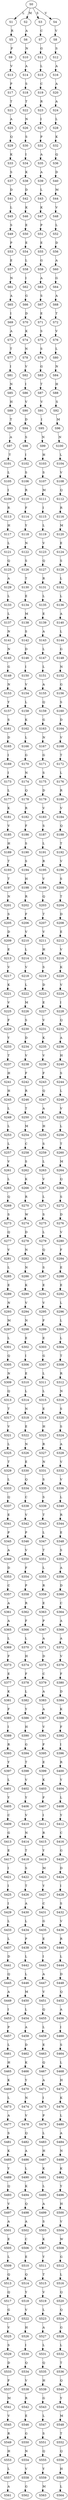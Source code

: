 strict digraph  {
	S0 -> S1 [ label = L ];
	S0 -> S2 [ label = M ];
	S0 -> S3 [ label = S ];
	S0 -> S4 [ label = V ];
	S1 -> S5 [ label = R ];
	S2 -> S6 [ label = A ];
	S3 -> S7 [ label = C ];
	S4 -> S8 [ label = V ];
	S5 -> S9 [ label = F ];
	S6 -> S10 [ label = N ];
	S7 -> S11 [ label = G ];
	S8 -> S12 [ label = S ];
	S9 -> S13 [ label = V ];
	S10 -> S14 [ label = A ];
	S11 -> S15 [ label = L ];
	S12 -> S16 [ label = A ];
	S13 -> S17 [ label = P ];
	S14 -> S18 [ label = S ];
	S15 -> S19 [ label = C ];
	S16 -> S20 [ label = A ];
	S17 -> S21 [ label = T ];
	S18 -> S22 [ label = T ];
	S19 -> S23 [ label = R ];
	S20 -> S24 [ label = A ];
	S21 -> S25 [ label = A ];
	S22 -> S26 [ label = N ];
	S23 -> S27 [ label = I ];
	S24 -> S28 [ label = L ];
	S25 -> S29 [ label = Q ];
	S26 -> S30 [ label = S ];
	S27 -> S31 [ label = P ];
	S28 -> S32 [ label = K ];
	S29 -> S33 [ label = K ];
	S30 -> S34 [ label = I ];
	S31 -> S35 [ label = A ];
	S32 -> S36 [ label = Q ];
	S33 -> S37 [ label = S ];
	S34 -> S38 [ label = K ];
	S35 -> S39 [ label = A ];
	S36 -> S40 [ label = D ];
	S37 -> S41 [ label = D ];
	S38 -> S42 [ label = D ];
	S39 -> S43 [ label = L ];
	S40 -> S44 [ label = M ];
	S41 -> S45 [ label = L ];
	S42 -> S46 [ label = K ];
	S43 -> S47 [ label = K ];
	S44 -> S48 [ label = V ];
	S45 -> S49 [ label = S ];
	S46 -> S50 [ label = E ];
	S47 -> S51 [ label = P ];
	S48 -> S52 [ label = L ];
	S49 -> S53 [ label = P ];
	S50 -> S54 [ label = E ];
	S51 -> S55 [ label = E ];
	S52 -> S56 [ label = D ];
	S53 -> S57 [ label = E ];
	S54 -> S58 [ label = L ];
	S55 -> S59 [ label = G ];
	S56 -> S60 [ label = A ];
	S57 -> S61 [ label = N ];
	S58 -> S62 [ label = I ];
	S59 -> S63 [ label = A ];
	S60 -> S64 [ label = G ];
	S61 -> S65 [ label = A ];
	S62 -> S66 [ label = G ];
	S63 -> S67 [ label = S ];
	S64 -> S68 [ label = A ];
	S65 -> S69 [ label = I ];
	S66 -> S70 [ label = D ];
	S67 -> S71 [ label = E ];
	S68 -> S72 [ label = T ];
	S69 -> S73 [ label = A ];
	S70 -> S74 [ label = K ];
	S71 -> S75 [ label = S ];
	S72 -> S76 [ label = V ];
	S73 -> S77 [ label = T ];
	S74 -> S78 [ label = N ];
	S75 -> S79 [ label = S ];
	S76 -> S80 [ label = L ];
	S77 -> S81 [ label = I ];
	S78 -> S82 [ label = V ];
	S79 -> S83 [ label = G ];
	S80 -> S84 [ label = N ];
	S81 -> S85 [ label = N ];
	S82 -> S86 [ label = I ];
	S83 -> S87 [ label = T ];
	S84 -> S88 [ label = H ];
	S85 -> S89 [ label = H ];
	S86 -> S90 [ label = V ];
	S87 -> S91 [ label = V ];
	S88 -> S92 [ label = S ];
	S89 -> S93 [ label = T ];
	S90 -> S94 [ label = D ];
	S91 -> S95 [ label = I ];
	S92 -> S96 [ label = M ];
	S93 -> S97 [ label = A ];
	S94 -> S98 [ label = S ];
	S95 -> S99 [ label = N ];
	S96 -> S100 [ label = N ];
	S97 -> S101 [ label = T ];
	S98 -> S102 [ label = I ];
	S99 -> S103 [ label = H ];
	S100 -> S104 [ label = L ];
	S101 -> S105 [ label = L ];
	S102 -> S106 [ label = S ];
	S103 -> S107 [ label = S ];
	S104 -> S108 [ label = V ];
	S105 -> S109 [ label = I ];
	S106 -> S110 [ label = R ];
	S107 -> S111 [ label = M ];
	S108 -> S112 [ label = Q ];
	S109 -> S113 [ label = R ];
	S110 -> S114 [ label = F ];
	S111 -> S115 [ label = I ];
	S112 -> S116 [ label = R ];
	S113 -> S117 [ label = H ];
	S114 -> S118 [ label = Y ];
	S115 -> S119 [ label = L ];
	S116 -> S120 [ label = M ];
	S117 -> S121 [ label = L ];
	S118 -> S122 [ label = N ];
	S119 -> S123 [ label = V ];
	S120 -> S124 [ label = E ];
	S121 -> S125 [ label = Q ];
	S122 -> S126 [ label = S ];
	S123 -> S127 [ label = Q ];
	S124 -> S128 [ label = S ];
	S125 -> S129 [ label = A ];
	S126 -> S130 [ label = T ];
	S127 -> S131 [ label = R ];
	S128 -> S132 [ label = L ];
	S129 -> S133 [ label = L ];
	S130 -> S134 [ label = E ];
	S131 -> S135 [ label = L ];
	S132 -> S136 [ label = L ];
	S133 -> S137 [ label = L ];
	S134 -> S138 [ label = M ];
	S135 -> S139 [ label = E ];
	S136 -> S140 [ label = A ];
	S137 -> S141 [ label = N ];
	S138 -> S142 [ label = S ];
	S139 -> S143 [ label = A ];
	S140 -> S144 [ label = L ];
	S141 -> S145 [ label = N ];
	S142 -> S146 [ label = D ];
	S143 -> S147 [ label = L ];
	S144 -> S148 [ label = G ];
	S145 -> S149 [ label = G ];
	S146 -> S150 [ label = I ];
	S147 -> S151 [ label = L ];
	S148 -> S152 [ label = N ];
	S149 -> S153 [ label = N ];
	S150 -> S154 [ label = V ];
	S151 -> S155 [ label = A ];
	S152 -> S156 [ label = G ];
	S153 -> S157 [ label = Y ];
	S154 -> S158 [ label = L ];
	S155 -> S159 [ label = Q ];
	S156 -> S160 [ label = S ];
	S157 -> S161 [ label = S ];
	S158 -> S162 [ label = K ];
	S159 -> S163 [ label = G ];
	S160 -> S164 [ label = D ];
	S161 -> S165 [ label = D ];
	S162 -> S166 [ label = L ];
	S163 -> S167 [ label = N ];
	S164 -> S168 [ label = V ];
	S165 -> S169 [ label = I ];
	S166 -> S170 [ label = G ];
	S167 -> S171 [ label = G ];
	S168 -> S172 [ label = T ];
	S169 -> S173 [ label = I ];
	S170 -> S174 [ label = N ];
	S171 -> S175 [ label = S ];
	S172 -> S176 [ label = L ];
	S173 -> S177 [ label = L ];
	S174 -> S178 [ label = Q ];
	S175 -> S179 [ label = D ];
	S176 -> S180 [ label = R ];
	S177 -> S181 [ label = K ];
	S178 -> S182 [ label = R ];
	S179 -> S183 [ label = V ];
	S180 -> S184 [ label = V ];
	S181 -> S185 [ label = V ];
	S182 -> S186 [ label = F ];
	S183 -> S187 [ label = S ];
	S184 -> S188 [ label = Q ];
	S185 -> S189 [ label = H ];
	S186 -> S190 [ label = S ];
	S187 -> S191 [ label = L ];
	S188 -> S192 [ label = T ];
	S189 -> S193 [ label = T ];
	S190 -> S194 [ label = S ];
	S191 -> S195 [ label = R ];
	S192 -> S196 [ label = V ];
	S193 -> S197 [ label = T ];
	S194 -> S198 [ label = H ];
	S195 -> S199 [ label = V ];
	S196 -> S200 [ label = S ];
	S197 -> S201 [ label = N ];
	S198 -> S202 [ label = R ];
	S199 -> S203 [ label = Q ];
	S200 -> S204 [ label = T ];
	S201 -> S205 [ label = S ];
	S202 -> S206 [ label = F ];
	S203 -> S207 [ label = T ];
	S204 -> S208 [ label = D ];
	S205 -> S209 [ label = D ];
	S206 -> S210 [ label = V ];
	S207 -> S211 [ label = V ];
	S208 -> S212 [ label = E ];
	S209 -> S213 [ label = E ];
	S210 -> S214 [ label = L ];
	S211 -> S215 [ label = H ];
	S212 -> S216 [ label = V ];
	S213 -> S217 [ label = V ];
	S214 -> S218 [ label = V ];
	S215 -> S219 [ label = S ];
	S216 -> S220 [ label = K ];
	S217 -> S221 [ label = K ];
	S218 -> S222 [ label = L ];
	S219 -> S223 [ label = D ];
	S220 -> S224 [ label = V ];
	S221 -> S225 [ label = V ];
	S222 -> S226 [ label = M ];
	S223 -> S227 [ label = E ];
	S224 -> S228 [ label = I ];
	S225 -> S229 [ label = F ];
	S226 -> S230 [ label = S ];
	S227 -> S231 [ label = V ];
	S228 -> S232 [ label = Q ];
	S229 -> S233 [ label = Y ];
	S230 -> S234 [ label = D ];
	S231 -> S235 [ label = K ];
	S232 -> S236 [ label = A ];
	S233 -> S237 [ label = T ];
	S234 -> S238 [ label = V ];
	S235 -> S239 [ label = V ];
	S236 -> S240 [ label = H ];
	S237 -> S241 [ label = H ];
	S238 -> S242 [ label = F ];
	S239 -> S243 [ label = F ];
	S240 -> S244 [ label = S ];
	S241 -> S245 [ label = H ];
	S242 -> S246 [ label = R ];
	S243 -> S247 [ label = Q ];
	S244 -> S248 [ label = L ];
	S245 -> S249 [ label = L ];
	S246 -> S250 [ label = T ];
	S247 -> S251 [ label = A ];
	S248 -> S252 [ label = V ];
	S249 -> S253 [ label = L ];
	S250 -> S254 [ label = M ];
	S251 -> S255 [ label = H ];
	S252 -> S256 [ label = L ];
	S253 -> S257 [ label = L ];
	S254 -> S258 [ label = C ];
	S255 -> S259 [ label = S ];
	S256 -> S260 [ label = T ];
	S257 -> S261 [ label = V ];
	S258 -> S262 [ label = S ];
	S259 -> S263 [ label = L ];
	S260 -> S264 [ label = M ];
	S261 -> S265 [ label = L ];
	S262 -> S266 [ label = K ];
	S263 -> S267 [ label = V ];
	S264 -> S268 [ label = Q ];
	S265 -> S269 [ label = Q ];
	S266 -> S270 [ label = R ];
	S267 -> S271 [ label = L ];
	S268 -> S272 [ label = S ];
	S269 -> S273 [ label = S ];
	S270 -> S274 [ label = W ];
	S271 -> S275 [ label = S ];
	S272 -> S276 [ label = D ];
	S273 -> S277 [ label = Q ];
	S274 -> S278 [ label = D ];
	S275 -> S279 [ label = L ];
	S276 -> S280 [ label = V ];
	S277 -> S281 [ label = V ];
	S278 -> S282 [ label = N ];
	S279 -> S283 [ label = Q ];
	S280 -> S284 [ label = F ];
	S281 -> S285 [ label = L ];
	S282 -> S286 [ label = N ];
	S283 -> S287 [ label = S ];
	S284 -> S288 [ label = E ];
	S285 -> S289 [ label = E ];
	S286 -> S290 [ label = K ];
	S287 -> S291 [ label = E ];
	S288 -> S292 [ label = E ];
	S289 -> S293 [ label = N ];
	S290 -> S294 [ label = V ];
	S291 -> S295 [ label = V ];
	S292 -> S296 [ label = L ];
	S293 -> S297 [ label = M ];
	S294 -> S298 [ label = N ];
	S295 -> S299 [ label = F ];
	S296 -> S300 [ label = L ];
	S297 -> S301 [ label = L ];
	S298 -> S302 [ label = E ];
	S299 -> S303 [ label = E ];
	S300 -> S304 [ label = L ];
	S301 -> S305 [ label = Q ];
	S302 -> S306 [ label = I ];
	S303 -> S307 [ label = G ];
	S304 -> S308 [ label = T ];
	S305 -> S309 [ label = N ];
	S306 -> S310 [ label = E ];
	S307 -> S311 [ label = L ];
	S308 -> S312 [ label = R ];
	S309 -> S313 [ label = Q ];
	S310 -> S314 [ label = L ];
	S311 -> S315 [ label = L ];
	S312 -> S316 [ label = N ];
	S313 -> S317 [ label = T ];
	S314 -> S318 [ label = N ];
	S315 -> S319 [ label = E ];
	S316 -> S320 [ label = S ];
	S317 -> S321 [ label = V ];
	S318 -> S322 [ label = E ];
	S319 -> S323 [ label = H ];
	S320 -> S324 [ label = S ];
	S321 -> S325 [ label = L ];
	S322 -> S326 [ label = N ];
	S323 -> S327 [ label = R ];
	S324 -> S328 [ label = A ];
	S325 -> S329 [ label = T ];
	S326 -> S330 [ label = E ];
	S327 -> S331 [ label = N ];
	S328 -> S332 [ label = V ];
	S329 -> S333 [ label = L ];
	S330 -> S334 [ label = Q ];
	S331 -> S335 [ label = S ];
	S332 -> S336 [ label = V ];
	S333 -> S337 [ label = Q ];
	S334 -> S338 [ label = C ];
	S335 -> S339 [ label = S ];
	S336 -> S340 [ label = L ];
	S337 -> S341 [ label = E ];
	S338 -> S342 [ label = V ];
	S339 -> S343 [ label = T ];
	S340 -> S344 [ label = R ];
	S341 -> S345 [ label = P ];
	S342 -> S346 [ label = P ];
	S343 -> S347 [ label = L ];
	S344 -> S348 [ label = E ];
	S345 -> S349 [ label = A ];
	S346 -> S350 [ label = V ];
	S347 -> S351 [ label = T ];
	S348 -> S352 [ label = S ];
	S349 -> S353 [ label = D ];
	S350 -> S354 [ label = F ];
	S351 -> S355 [ label = L ];
	S352 -> S356 [ label = A ];
	S353 -> S357 [ label = C ];
	S354 -> S358 [ label = P ];
	S355 -> S359 [ label = R ];
	S356 -> S360 [ label = D ];
	S357 -> S361 [ label = A ];
	S358 -> S362 [ label = R ];
	S359 -> S363 [ label = E ];
	S360 -> S364 [ label = C ];
	S361 -> S365 [ label = A ];
	S362 -> S366 [ label = F ];
	S363 -> S367 [ label = P ];
	S364 -> S368 [ label = A ];
	S365 -> S369 [ label = L ];
	S366 -> S370 [ label = L ];
	S367 -> S371 [ label = A ];
	S368 -> S372 [ label = A ];
	S369 -> S373 [ label = F ];
	S370 -> S374 [ label = H ];
	S371 -> S375 [ label = D ];
	S372 -> S376 [ label = V ];
	S373 -> S377 [ label = E ];
	S374 -> S378 [ label = F ];
	S375 -> S379 [ label = C ];
	S376 -> S380 [ label = F ];
	S377 -> S381 [ label = K ];
	S378 -> S382 [ label = L ];
	S379 -> S383 [ label = A ];
	S380 -> S384 [ label = D ];
	S381 -> S385 [ label = F ];
	S382 -> S386 [ label = Y ];
	S383 -> S387 [ label = A ];
	S384 -> S388 [ label = K ];
	S385 -> S389 [ label = I ];
	S386 -> S390 [ label = H ];
	S387 -> S391 [ label = V ];
	S388 -> S392 [ label = F ];
	S389 -> S393 [ label = R ];
	S390 -> S394 [ label = G ];
	S391 -> S395 [ label = F ];
	S392 -> S396 [ label = I ];
	S393 -> S397 [ label = Y ];
	S394 -> S398 [ label = T ];
	S395 -> S399 [ label = E ];
	S396 -> S400 [ label = R ];
	S397 -> S401 [ label = L ];
	S398 -> S402 [ label = V ];
	S399 -> S403 [ label = K ];
	S400 -> S404 [ label = Y ];
	S401 -> S405 [ label = Y ];
	S402 -> S406 [ label = Y ];
	S403 -> S407 [ label = F ];
	S404 -> S408 [ label = L ];
	S405 -> S409 [ label = C ];
	S406 -> S410 [ label = V ];
	S407 -> S411 [ label = I ];
	S408 -> S412 [ label = Y ];
	S409 -> S413 [ label = G ];
	S410 -> S414 [ label = N ];
	S411 -> S415 [ label = R ];
	S412 -> S416 [ label = C ];
	S413 -> S417 [ label = E ];
	S414 -> S418 [ label = T ];
	S415 -> S419 [ label = Y ];
	S416 -> S420 [ label = G ];
	S417 -> S421 [ label = I ];
	S418 -> S422 [ label = S ];
	S419 -> S423 [ label = M ];
	S420 -> S424 [ label = D ];
	S421 -> S425 [ label = I ];
	S422 -> S426 [ label = T ];
	S423 -> S427 [ label = Y ];
	S424 -> S428 [ label = I ];
	S425 -> S429 [ label = I ];
	S426 -> S430 [ label = A ];
	S427 -> S431 [ label = C ];
	S428 -> S432 [ label = S ];
	S429 -> S433 [ label = L ];
	S430 -> S434 [ label = L ];
	S431 -> S435 [ label = G ];
	S432 -> S436 [ label = V ];
	S433 -> S437 [ label = L ];
	S434 -> S438 [ label = P ];
	S435 -> S439 [ label = E ];
	S436 -> S440 [ label = R ];
	S437 -> S441 [ label = D ];
	S438 -> S442 [ label = L ];
	S439 -> S443 [ label = I ];
	S440 -> S444 [ label = L ];
	S441 -> S445 [ label = Q ];
	S442 -> S446 [ label = L ];
	S443 -> S447 [ label = A ];
	S444 -> S448 [ label = D ];
	S445 -> S449 [ label = A ];
	S446 -> S450 [ label = M ];
	S447 -> S451 [ label = V ];
	S448 -> S452 [ label = Q ];
	S449 -> S453 [ label = I ];
	S450 -> S454 [ label = L ];
	S451 -> S455 [ label = Q ];
	S452 -> S456 [ label = A ];
	S453 -> S457 [ label = P ];
	S454 -> S458 [ label = A ];
	S455 -> S459 [ label = L ];
	S456 -> S460 [ label = I ];
	S457 -> S461 [ label = L ];
	S458 -> S462 [ label = D ];
	S459 -> S463 [ label = E ];
	S460 -> S464 [ label = S ];
	S461 -> S465 [ label = H ];
	S462 -> S466 [ label = K ];
	S463 -> S467 [ label = Q ];
	S464 -> S468 [ label = L ];
	S465 -> S469 [ label = K ];
	S466 -> S470 [ label = Y ];
	S467 -> S471 [ label = A ];
	S468 -> S472 [ label = H ];
	S469 -> S473 [ label = L ];
	S470 -> S474 [ label = N ];
	S471 -> S475 [ label = I ];
	S472 -> S476 [ label = K ];
	S473 -> S477 [ label = A ];
	S474 -> S478 [ label = V ];
	S475 -> S479 [ label = P ];
	S476 -> S480 [ label = L ];
	S477 -> S481 [ label = S ];
	S478 -> S482 [ label = Q ];
	S479 -> S483 [ label = L ];
	S480 -> S484 [ label = A ];
	S481 -> S485 [ label = K ];
	S482 -> S486 [ label = A ];
	S483 -> S487 [ label = H ];
	S484 -> S488 [ label = N ];
	S485 -> S489 [ label = Y ];
	S486 -> S490 [ label = L ];
	S487 -> S491 [ label = K ];
	S488 -> S492 [ label = K ];
	S489 -> S493 [ label = Q ];
	S490 -> S494 [ label = K ];
	S491 -> S495 [ label = L ];
	S492 -> S496 [ label = Y ];
	S493 -> S497 [ label = V ];
	S494 -> S498 [ label = Q ];
	S495 -> S499 [ label = A ];
	S496 -> S500 [ label = H ];
	S497 -> S501 [ label = A ];
	S498 -> S502 [ label = A ];
	S499 -> S503 [ label = S ];
	S500 -> S504 [ label = V ];
	S501 -> S505 [ label = E ];
	S502 -> S506 [ label = C ];
	S503 -> S507 [ label = K ];
	S504 -> S508 [ label = W ];
	S505 -> S509 [ label = L ];
	S506 -> S510 [ label = E ];
	S507 -> S511 [ label = Y ];
	S508 -> S512 [ label = G ];
	S509 -> S513 [ label = Q ];
	S510 -> S514 [ label = Q ];
	S511 -> S515 [ label = T ];
	S512 -> S516 [ label = L ];
	S513 -> S517 [ label = Q ];
	S514 -> S518 [ label = Y ];
	S515 -> S519 [ label = V ];
	S516 -> S520 [ label = Q ];
	S517 -> S521 [ label = G ];
	S518 -> S522 [ label = V ];
	S519 -> S523 [ label = L ];
	S520 -> S524 [ label = Q ];
	S521 -> S525 [ label = V ];
	S522 -> S526 [ label = H ];
	S523 -> S527 [ label = A ];
	S524 -> S528 [ label = G ];
	S525 -> S529 [ label = S ];
	S526 -> S530 [ label = I ];
	S527 -> S531 [ label = L ];
	S528 -> S532 [ label = L ];
	S529 -> S533 [ label = D ];
	S530 -> S534 [ label = Q ];
	S531 -> S535 [ label = Q ];
	S532 -> S536 [ label = T ];
	S533 -> S537 [ label = F ];
	S534 -> S538 [ label = V ];
	S535 -> S539 [ label = H ];
	S536 -> S540 [ label = Q ];
	S537 -> S541 [ label = M ];
	S538 -> S542 [ label = R ];
	S539 -> S543 [ label = G ];
	S540 -> S544 [ label = Y ];
	S541 -> S545 [ label = V ];
	S542 -> S546 [ label = E ];
	S543 -> S547 [ label = L ];
	S544 -> S548 [ label = M ];
	S545 -> S549 [ label = R ];
	S546 -> S550 [ label = G ];
	S547 -> S551 [ label = S ];
	S548 -> S552 [ label = T ];
	S549 -> S553 [ label = H ];
	S550 -> S554 [ label = N ];
	S551 -> S555 [ label = Q ];
	S552 -> S556 [ label = Q ];
	S553 -> S557 [ label = L ];
	S554 -> S558 [ label = V ];
	S555 -> S559 [ label = Y ];
	S556 -> S560 [ label = H ];
	S557 -> S561 [ label = A ];
	S558 -> S562 [ label = G ];
	S559 -> S563 [ label = M ];
	S560 -> S564 [ label = L ];
}
